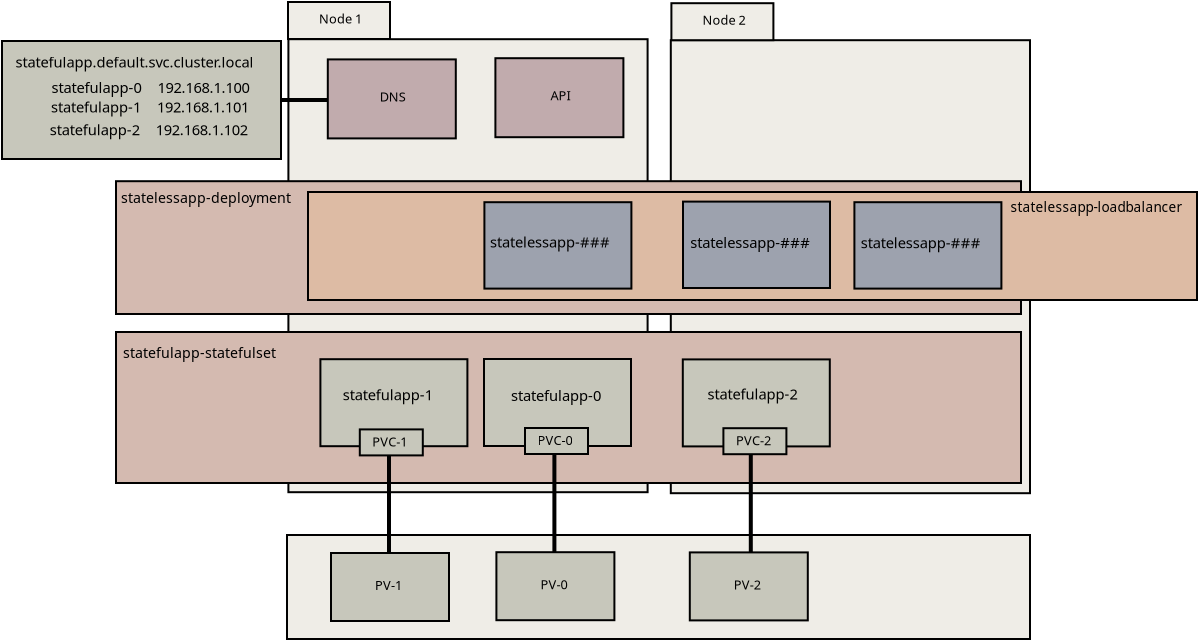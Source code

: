 <?xml version="1.0" encoding="UTF-8"?>
<dia:diagram xmlns:dia="http://www.lysator.liu.se/~alla/dia/">
  <dia:layer name="Nodes" visible="true" connectable="true">
    <dia:object type="Standard - Box" version="0" id="O0">
      <dia:attribute name="obj_pos">
        <dia:point val="30.34,10.96"/>
      </dia:attribute>
      <dia:attribute name="obj_bb">
        <dia:rectangle val="30.29,10.91;48.35,33.66"/>
      </dia:attribute>
      <dia:attribute name="elem_corner">
        <dia:point val="30.34,10.96"/>
      </dia:attribute>
      <dia:attribute name="elem_width">
        <dia:real val="17.96"/>
      </dia:attribute>
      <dia:attribute name="elem_height">
        <dia:real val="22.65"/>
      </dia:attribute>
      <dia:attribute name="inner_color">
        <dia:color val="#efede7ff"/>
      </dia:attribute>
      <dia:attribute name="show_background">
        <dia:boolean val="true"/>
      </dia:attribute>
    </dia:object>
    <dia:object type="Standard - Box" version="0" id="O1">
      <dia:attribute name="obj_pos">
        <dia:point val="11.22,10.91"/>
      </dia:attribute>
      <dia:attribute name="obj_bb">
        <dia:rectangle val="11.17,10.86;29.23,33.61"/>
      </dia:attribute>
      <dia:attribute name="elem_corner">
        <dia:point val="11.22,10.91"/>
      </dia:attribute>
      <dia:attribute name="elem_width">
        <dia:real val="17.96"/>
      </dia:attribute>
      <dia:attribute name="elem_height">
        <dia:real val="22.65"/>
      </dia:attribute>
      <dia:attribute name="inner_color">
        <dia:color val="#efede7ff"/>
      </dia:attribute>
      <dia:attribute name="show_background">
        <dia:boolean val="true"/>
      </dia:attribute>
    </dia:object>
    <dia:object type="Standard - Box" version="0" id="O2">
      <dia:attribute name="obj_pos">
        <dia:point val="11.2,9.05"/>
      </dia:attribute>
      <dia:attribute name="obj_bb">
        <dia:rectangle val="11.15,9;16.35,10.95"/>
      </dia:attribute>
      <dia:attribute name="elem_corner">
        <dia:point val="11.2,9.05"/>
      </dia:attribute>
      <dia:attribute name="elem_width">
        <dia:real val="5.1"/>
      </dia:attribute>
      <dia:attribute name="elem_height">
        <dia:real val="1.85"/>
      </dia:attribute>
      <dia:attribute name="inner_color">
        <dia:color val="#efede7ff"/>
      </dia:attribute>
      <dia:attribute name="show_background">
        <dia:boolean val="true"/>
      </dia:attribute>
    </dia:object>
    <dia:object type="Standard - Text" version="1" id="O3">
      <dia:attribute name="obj_pos">
        <dia:point val="12.75,10.125"/>
      </dia:attribute>
      <dia:attribute name="obj_bb">
        <dia:rectangle val="12.75,9.531;15.035,10.276"/>
      </dia:attribute>
      <dia:attribute name="text">
        <dia:composite type="text">
          <dia:attribute name="string">
            <dia:string>#Node 1#</dia:string>
          </dia:attribute>
          <dia:attribute name="font">
            <dia:font family="sans" style="0" name="Helvetica"/>
          </dia:attribute>
          <dia:attribute name="height">
            <dia:real val="0.8"/>
          </dia:attribute>
          <dia:attribute name="pos">
            <dia:point val="12.75,10.125"/>
          </dia:attribute>
          <dia:attribute name="color">
            <dia:color val="#000000ff"/>
          </dia:attribute>
          <dia:attribute name="alignment">
            <dia:enum val="0"/>
          </dia:attribute>
        </dia:composite>
      </dia:attribute>
      <dia:attribute name="valign">
        <dia:enum val="3"/>
      </dia:attribute>
    </dia:object>
    <dia:object type="Standard - Box" version="0" id="O4">
      <dia:attribute name="obj_pos">
        <dia:point val="30.37,9.11"/>
      </dia:attribute>
      <dia:attribute name="obj_bb">
        <dia:rectangle val="30.32,9.06;35.52,11.01"/>
      </dia:attribute>
      <dia:attribute name="elem_corner">
        <dia:point val="30.37,9.11"/>
      </dia:attribute>
      <dia:attribute name="elem_width">
        <dia:real val="5.1"/>
      </dia:attribute>
      <dia:attribute name="elem_height">
        <dia:real val="1.85"/>
      </dia:attribute>
      <dia:attribute name="inner_color">
        <dia:color val="#efede7ff"/>
      </dia:attribute>
      <dia:attribute name="show_background">
        <dia:boolean val="true"/>
      </dia:attribute>
    </dia:object>
    <dia:object type="Standard - Text" version="1" id="O5">
      <dia:attribute name="obj_pos">
        <dia:point val="31.92,10.185"/>
      </dia:attribute>
      <dia:attribute name="obj_bb">
        <dia:rectangle val="31.92,9.591;34.205,10.336"/>
      </dia:attribute>
      <dia:attribute name="text">
        <dia:composite type="text">
          <dia:attribute name="string">
            <dia:string>#Node 2#</dia:string>
          </dia:attribute>
          <dia:attribute name="font">
            <dia:font family="sans" style="0" name="Helvetica"/>
          </dia:attribute>
          <dia:attribute name="height">
            <dia:real val="0.8"/>
          </dia:attribute>
          <dia:attribute name="pos">
            <dia:point val="31.92,10.185"/>
          </dia:attribute>
          <dia:attribute name="color">
            <dia:color val="#000000ff"/>
          </dia:attribute>
          <dia:attribute name="alignment">
            <dia:enum val="0"/>
          </dia:attribute>
        </dia:composite>
      </dia:attribute>
      <dia:attribute name="valign">
        <dia:enum val="3"/>
      </dia:attribute>
    </dia:object>
  </dia:layer>
  <dia:layer name="System" visible="true" connectable="true">
    <dia:object type="Standard - Box" version="0" id="O6">
      <dia:attribute name="obj_pos">
        <dia:point val="21.57,11.86"/>
      </dia:attribute>
      <dia:attribute name="obj_bb">
        <dia:rectangle val="21.52,11.81;28.02,15.86"/>
      </dia:attribute>
      <dia:attribute name="elem_corner">
        <dia:point val="21.57,11.86"/>
      </dia:attribute>
      <dia:attribute name="elem_width">
        <dia:real val="6.4"/>
      </dia:attribute>
      <dia:attribute name="elem_height">
        <dia:real val="3.95"/>
      </dia:attribute>
      <dia:attribute name="inner_color">
        <dia:color val="#c1abadff"/>
      </dia:attribute>
      <dia:attribute name="show_background">
        <dia:boolean val="true"/>
      </dia:attribute>
    </dia:object>
    <dia:object type="Standard - Text" version="1" id="O7">
      <dia:attribute name="obj_pos">
        <dia:point val="24.32,13.96"/>
      </dia:attribute>
      <dia:attribute name="obj_bb">
        <dia:rectangle val="24.32,13.366;25.332,14.111"/>
      </dia:attribute>
      <dia:attribute name="text">
        <dia:composite type="text">
          <dia:attribute name="string">
            <dia:string>#API#</dia:string>
          </dia:attribute>
          <dia:attribute name="font">
            <dia:font family="sans" style="0" name="Helvetica"/>
          </dia:attribute>
          <dia:attribute name="height">
            <dia:real val="0.8"/>
          </dia:attribute>
          <dia:attribute name="pos">
            <dia:point val="24.32,13.96"/>
          </dia:attribute>
          <dia:attribute name="color">
            <dia:color val="#000000ff"/>
          </dia:attribute>
          <dia:attribute name="alignment">
            <dia:enum val="0"/>
          </dia:attribute>
        </dia:composite>
      </dia:attribute>
      <dia:attribute name="valign">
        <dia:enum val="3"/>
      </dia:attribute>
    </dia:object>
    <dia:object type="Standard - Box" version="0" id="O8">
      <dia:attribute name="obj_pos">
        <dia:point val="13.19,11.92"/>
      </dia:attribute>
      <dia:attribute name="obj_bb">
        <dia:rectangle val="13.14,11.87;19.64,15.92"/>
      </dia:attribute>
      <dia:attribute name="elem_corner">
        <dia:point val="13.19,11.92"/>
      </dia:attribute>
      <dia:attribute name="elem_width">
        <dia:real val="6.4"/>
      </dia:attribute>
      <dia:attribute name="elem_height">
        <dia:real val="3.95"/>
      </dia:attribute>
      <dia:attribute name="inner_color">
        <dia:color val="#c1abadff"/>
      </dia:attribute>
      <dia:attribute name="show_background">
        <dia:boolean val="true"/>
      </dia:attribute>
    </dia:object>
    <dia:object type="Standard - Text" version="1" id="O9">
      <dia:attribute name="obj_pos">
        <dia:point val="15.79,14.02"/>
      </dia:attribute>
      <dia:attribute name="obj_bb">
        <dia:rectangle val="15.79,13.426;17.17,14.171"/>
      </dia:attribute>
      <dia:attribute name="text">
        <dia:composite type="text">
          <dia:attribute name="string">
            <dia:string>#DNS#</dia:string>
          </dia:attribute>
          <dia:attribute name="font">
            <dia:font family="sans" style="0" name="Helvetica"/>
          </dia:attribute>
          <dia:attribute name="height">
            <dia:real val="0.8"/>
          </dia:attribute>
          <dia:attribute name="pos">
            <dia:point val="15.79,14.02"/>
          </dia:attribute>
          <dia:attribute name="color">
            <dia:color val="#000000ff"/>
          </dia:attribute>
          <dia:attribute name="alignment">
            <dia:enum val="0"/>
          </dia:attribute>
        </dia:composite>
      </dia:attribute>
      <dia:attribute name="valign">
        <dia:enum val="3"/>
      </dia:attribute>
    </dia:object>
  </dia:layer>
  <dia:layer name="Deployment" visible="true" connectable="true">
    <dia:object type="Standard - Box" version="0" id="O10">
      <dia:attribute name="obj_pos">
        <dia:point val="2.6,18.01"/>
      </dia:attribute>
      <dia:attribute name="obj_bb">
        <dia:rectangle val="2.55,17.96;47.9,24.7"/>
      </dia:attribute>
      <dia:attribute name="elem_corner">
        <dia:point val="2.6,18.01"/>
      </dia:attribute>
      <dia:attribute name="elem_width">
        <dia:real val="45.25"/>
      </dia:attribute>
      <dia:attribute name="elem_height">
        <dia:real val="6.64"/>
      </dia:attribute>
      <dia:attribute name="inner_color">
        <dia:color val="#d4bab0ff"/>
      </dia:attribute>
      <dia:attribute name="show_background">
        <dia:boolean val="true"/>
      </dia:attribute>
    </dia:object>
    <dia:object type="Standard - Text" version="1" id="O11">
      <dia:attribute name="obj_pos">
        <dia:point val="2.85,19.1"/>
      </dia:attribute>
      <dia:attribute name="obj_bb">
        <dia:rectangle val="2.85,18.443;11.838,19.267"/>
      </dia:attribute>
      <dia:attribute name="text">
        <dia:composite type="text">
          <dia:attribute name="string">
            <dia:string>#statelessapp-deployment#</dia:string>
          </dia:attribute>
          <dia:attribute name="font">
            <dia:font family="sans" style="0" name="Helvetica"/>
          </dia:attribute>
          <dia:attribute name="height">
            <dia:real val="0.885"/>
          </dia:attribute>
          <dia:attribute name="pos">
            <dia:point val="2.85,19.1"/>
          </dia:attribute>
          <dia:attribute name="color">
            <dia:color val="#000000ff"/>
          </dia:attribute>
          <dia:attribute name="alignment">
            <dia:enum val="0"/>
          </dia:attribute>
        </dia:composite>
      </dia:attribute>
      <dia:attribute name="valign">
        <dia:enum val="3"/>
      </dia:attribute>
    </dia:object>
  </dia:layer>
  <dia:layer name="StatefulSet" visible="true" connectable="true">
    <dia:object type="Standard - Box" version="0" id="O12">
      <dia:attribute name="obj_pos">
        <dia:point val="2.6,25.55"/>
      </dia:attribute>
      <dia:attribute name="obj_bb">
        <dia:rectangle val="2.55,25.5;47.9,33.15"/>
      </dia:attribute>
      <dia:attribute name="elem_corner">
        <dia:point val="2.6,25.55"/>
      </dia:attribute>
      <dia:attribute name="elem_width">
        <dia:real val="45.25"/>
      </dia:attribute>
      <dia:attribute name="elem_height">
        <dia:real val="7.55"/>
      </dia:attribute>
      <dia:attribute name="inner_color">
        <dia:color val="#d4bab0ff"/>
      </dia:attribute>
      <dia:attribute name="show_background">
        <dia:boolean val="true"/>
      </dia:attribute>
    </dia:object>
    <dia:object type="Standard - Text" version="1" id="O13">
      <dia:attribute name="obj_pos">
        <dia:point val="2.95,26.85"/>
      </dia:attribute>
      <dia:attribute name="obj_bb">
        <dia:rectangle val="2.95,26.193;10.995,27.017"/>
      </dia:attribute>
      <dia:attribute name="text">
        <dia:composite type="text">
          <dia:attribute name="string">
            <dia:string>#statefulapp-statefulset#</dia:string>
          </dia:attribute>
          <dia:attribute name="font">
            <dia:font family="sans" style="0" name="Helvetica"/>
          </dia:attribute>
          <dia:attribute name="height">
            <dia:real val="0.885"/>
          </dia:attribute>
          <dia:attribute name="pos">
            <dia:point val="2.95,26.85"/>
          </dia:attribute>
          <dia:attribute name="color">
            <dia:color val="#000000ff"/>
          </dia:attribute>
          <dia:attribute name="alignment">
            <dia:enum val="0"/>
          </dia:attribute>
        </dia:composite>
      </dia:attribute>
      <dia:attribute name="valign">
        <dia:enum val="3"/>
      </dia:attribute>
    </dia:object>
  </dia:layer>
  <dia:layer name="LoadBalancers" visible="true" connectable="true" active="true">
    <dia:object type="Standard - Box" version="0" id="O14">
      <dia:attribute name="obj_pos">
        <dia:point val="12.2,18.55"/>
      </dia:attribute>
      <dia:attribute name="obj_bb">
        <dia:rectangle val="12.15,18.5;56.7,24"/>
      </dia:attribute>
      <dia:attribute name="elem_corner">
        <dia:point val="12.2,18.55"/>
      </dia:attribute>
      <dia:attribute name="elem_width">
        <dia:real val="44.45"/>
      </dia:attribute>
      <dia:attribute name="elem_height">
        <dia:real val="5.4"/>
      </dia:attribute>
      <dia:attribute name="inner_color">
        <dia:color val="#ddbba4ff"/>
      </dia:attribute>
      <dia:attribute name="show_background">
        <dia:boolean val="true"/>
      </dia:attribute>
    </dia:object>
    <dia:object type="Standard - Text" version="1" id="O15">
      <dia:attribute name="obj_pos">
        <dia:point val="34.425,21.25"/>
      </dia:attribute>
      <dia:attribute name="obj_bb">
        <dia:rectangle val="34.425,20.656;34.425,21.401"/>
      </dia:attribute>
      <dia:attribute name="text">
        <dia:composite type="text">
          <dia:attribute name="string">
            <dia:string>##</dia:string>
          </dia:attribute>
          <dia:attribute name="font">
            <dia:font family="sans" style="0" name="Helvetica"/>
          </dia:attribute>
          <dia:attribute name="height">
            <dia:real val="0.8"/>
          </dia:attribute>
          <dia:attribute name="pos">
            <dia:point val="34.425,21.25"/>
          </dia:attribute>
          <dia:attribute name="color">
            <dia:color val="#000000ff"/>
          </dia:attribute>
          <dia:attribute name="alignment">
            <dia:enum val="0"/>
          </dia:attribute>
        </dia:composite>
      </dia:attribute>
      <dia:attribute name="valign">
        <dia:enum val="3"/>
      </dia:attribute>
      <dia:connections>
        <dia:connection handle="0" to="O14" connection="8"/>
      </dia:connections>
    </dia:object>
    <dia:object type="Standard - Text" version="1" id="O16">
      <dia:attribute name="obj_pos">
        <dia:point val="47.325,19.55"/>
      </dia:attribute>
      <dia:attribute name="obj_bb">
        <dia:rectangle val="47.325,18.919;56.308,19.71"/>
      </dia:attribute>
      <dia:attribute name="text">
        <dia:composite type="text">
          <dia:attribute name="string">
            <dia:string>#statelessapp-loadbalancer#</dia:string>
          </dia:attribute>
          <dia:attribute name="font">
            <dia:font family="sans" style="0" name="Helvetica"/>
          </dia:attribute>
          <dia:attribute name="height">
            <dia:real val="0.849"/>
          </dia:attribute>
          <dia:attribute name="pos">
            <dia:point val="47.325,19.55"/>
          </dia:attribute>
          <dia:attribute name="color">
            <dia:color val="#000000ff"/>
          </dia:attribute>
          <dia:attribute name="alignment">
            <dia:enum val="0"/>
          </dia:attribute>
        </dia:composite>
      </dia:attribute>
      <dia:attribute name="valign">
        <dia:enum val="3"/>
      </dia:attribute>
    </dia:object>
  </dia:layer>
  <dia:layer name="Stateful" visible="true" connectable="true">
    <dia:object type="Standard - Box" version="0" id="O17">
      <dia:attribute name="obj_pos">
        <dia:point val="21,26.9"/>
      </dia:attribute>
      <dia:attribute name="obj_bb">
        <dia:rectangle val="20.95,26.85;28.4,31.3"/>
      </dia:attribute>
      <dia:attribute name="elem_corner">
        <dia:point val="21,26.9"/>
      </dia:attribute>
      <dia:attribute name="elem_width">
        <dia:real val="7.35"/>
      </dia:attribute>
      <dia:attribute name="elem_height">
        <dia:real val="4.35"/>
      </dia:attribute>
      <dia:attribute name="inner_color">
        <dia:color val="#c7c7bbff"/>
      </dia:attribute>
      <dia:attribute name="show_background">
        <dia:boolean val="true"/>
      </dia:attribute>
    </dia:object>
    <dia:object type="Standard - Text" version="1" id="O18">
      <dia:attribute name="obj_pos">
        <dia:point val="22.35,29"/>
      </dia:attribute>
      <dia:attribute name="obj_bb">
        <dia:rectangle val="22.35,28.317;27.26,29.174"/>
      </dia:attribute>
      <dia:attribute name="text">
        <dia:composite type="text">
          <dia:attribute name="string">
            <dia:string>#statefulapp-0#</dia:string>
          </dia:attribute>
          <dia:attribute name="font">
            <dia:font family="sans" style="0" name="Helvetica"/>
          </dia:attribute>
          <dia:attribute name="height">
            <dia:real val="0.92"/>
          </dia:attribute>
          <dia:attribute name="pos">
            <dia:point val="22.35,29"/>
          </dia:attribute>
          <dia:attribute name="color">
            <dia:color val="#000000ff"/>
          </dia:attribute>
          <dia:attribute name="alignment">
            <dia:enum val="0"/>
          </dia:attribute>
        </dia:composite>
      </dia:attribute>
      <dia:attribute name="valign">
        <dia:enum val="3"/>
      </dia:attribute>
    </dia:object>
    <dia:object type="Standard - Box" version="0" id="O19">
      <dia:attribute name="obj_pos">
        <dia:point val="12.82,26.91"/>
      </dia:attribute>
      <dia:attribute name="obj_bb">
        <dia:rectangle val="12.77,26.86;20.22,31.31"/>
      </dia:attribute>
      <dia:attribute name="elem_corner">
        <dia:point val="12.82,26.91"/>
      </dia:attribute>
      <dia:attribute name="elem_width">
        <dia:real val="7.35"/>
      </dia:attribute>
      <dia:attribute name="elem_height">
        <dia:real val="4.35"/>
      </dia:attribute>
      <dia:attribute name="inner_color">
        <dia:color val="#c7c7bbff"/>
      </dia:attribute>
      <dia:attribute name="show_background">
        <dia:boolean val="true"/>
      </dia:attribute>
    </dia:object>
    <dia:object type="Standard - Box" version="0" id="O20">
      <dia:attribute name="obj_pos">
        <dia:point val="30.94,26.92"/>
      </dia:attribute>
      <dia:attribute name="obj_bb">
        <dia:rectangle val="30.89,26.87;38.34,31.32"/>
      </dia:attribute>
      <dia:attribute name="elem_corner">
        <dia:point val="30.94,26.92"/>
      </dia:attribute>
      <dia:attribute name="elem_width">
        <dia:real val="7.35"/>
      </dia:attribute>
      <dia:attribute name="elem_height">
        <dia:real val="4.35"/>
      </dia:attribute>
      <dia:attribute name="inner_color">
        <dia:color val="#c7c7bbff"/>
      </dia:attribute>
      <dia:attribute name="show_background">
        <dia:boolean val="true"/>
      </dia:attribute>
    </dia:object>
    <dia:object type="Standard - Text" version="1" id="O21">
      <dia:attribute name="obj_pos">
        <dia:point val="32.18,28.92"/>
      </dia:attribute>
      <dia:attribute name="obj_bb">
        <dia:rectangle val="32.18,28.237;37.09,29.094"/>
      </dia:attribute>
      <dia:attribute name="text">
        <dia:composite type="text">
          <dia:attribute name="string">
            <dia:string>#statefulapp-2#</dia:string>
          </dia:attribute>
          <dia:attribute name="font">
            <dia:font family="sans" style="0" name="Helvetica"/>
          </dia:attribute>
          <dia:attribute name="height">
            <dia:real val="0.92"/>
          </dia:attribute>
          <dia:attribute name="pos">
            <dia:point val="32.18,28.92"/>
          </dia:attribute>
          <dia:attribute name="color">
            <dia:color val="#000000ff"/>
          </dia:attribute>
          <dia:attribute name="alignment">
            <dia:enum val="0"/>
          </dia:attribute>
        </dia:composite>
      </dia:attribute>
      <dia:attribute name="valign">
        <dia:enum val="3"/>
      </dia:attribute>
    </dia:object>
    <dia:object type="Standard - Text" version="1" id="O22">
      <dia:attribute name="obj_pos">
        <dia:point val="13.94,28.96"/>
      </dia:attribute>
      <dia:attribute name="obj_bb">
        <dia:rectangle val="13.94,28.277;18.85,29.134"/>
      </dia:attribute>
      <dia:attribute name="text">
        <dia:composite type="text">
          <dia:attribute name="string">
            <dia:string>#statefulapp-1#</dia:string>
          </dia:attribute>
          <dia:attribute name="font">
            <dia:font family="sans" style="0" name="Helvetica"/>
          </dia:attribute>
          <dia:attribute name="height">
            <dia:real val="0.92"/>
          </dia:attribute>
          <dia:attribute name="pos">
            <dia:point val="13.94,28.96"/>
          </dia:attribute>
          <dia:attribute name="color">
            <dia:color val="#000000ff"/>
          </dia:attribute>
          <dia:attribute name="alignment">
            <dia:enum val="0"/>
          </dia:attribute>
        </dia:composite>
      </dia:attribute>
      <dia:attribute name="valign">
        <dia:enum val="3"/>
      </dia:attribute>
    </dia:object>
  </dia:layer>
  <dia:layer name="Stateless" visible="true" connectable="true">
    <dia:object type="Standard - Box" version="0" id="O23">
      <dia:attribute name="obj_pos">
        <dia:point val="30.95,19.03"/>
      </dia:attribute>
      <dia:attribute name="obj_bb">
        <dia:rectangle val="30.9,18.98;38.35,23.4"/>
      </dia:attribute>
      <dia:attribute name="elem_corner">
        <dia:point val="30.95,19.03"/>
      </dia:attribute>
      <dia:attribute name="elem_width">
        <dia:real val="7.35"/>
      </dia:attribute>
      <dia:attribute name="elem_height">
        <dia:real val="4.32"/>
      </dia:attribute>
      <dia:attribute name="inner_color">
        <dia:color val="#9da2aeff"/>
      </dia:attribute>
      <dia:attribute name="show_background">
        <dia:boolean val="true"/>
      </dia:attribute>
    </dia:object>
    <dia:object type="Standard - Text" version="1" id="O24">
      <dia:attribute name="obj_pos">
        <dia:point val="31.31,21.345"/>
      </dia:attribute>
      <dia:attribute name="obj_bb">
        <dia:rectangle val="31.31,20.662;38.095,21.519"/>
      </dia:attribute>
      <dia:attribute name="text">
        <dia:composite type="text">
          <dia:attribute name="string">
            <dia:string>#statelessapp-####</dia:string>
          </dia:attribute>
          <dia:attribute name="font">
            <dia:font family="sans" style="0" name="Helvetica"/>
          </dia:attribute>
          <dia:attribute name="height">
            <dia:real val="0.92"/>
          </dia:attribute>
          <dia:attribute name="pos">
            <dia:point val="31.31,21.345"/>
          </dia:attribute>
          <dia:attribute name="color">
            <dia:color val="#000000ff"/>
          </dia:attribute>
          <dia:attribute name="alignment">
            <dia:enum val="0"/>
          </dia:attribute>
        </dia:composite>
      </dia:attribute>
      <dia:attribute name="valign">
        <dia:enum val="3"/>
      </dia:attribute>
    </dia:object>
    <dia:object type="Standard - Box" version="0" id="O25">
      <dia:attribute name="obj_pos">
        <dia:point val="39.52,19.06"/>
      </dia:attribute>
      <dia:attribute name="obj_bb">
        <dia:rectangle val="39.47,19.01;46.92,23.43"/>
      </dia:attribute>
      <dia:attribute name="elem_corner">
        <dia:point val="39.52,19.06"/>
      </dia:attribute>
      <dia:attribute name="elem_width">
        <dia:real val="7.35"/>
      </dia:attribute>
      <dia:attribute name="elem_height">
        <dia:real val="4.32"/>
      </dia:attribute>
      <dia:attribute name="inner_color">
        <dia:color val="#9da2aeff"/>
      </dia:attribute>
      <dia:attribute name="show_background">
        <dia:boolean val="true"/>
      </dia:attribute>
    </dia:object>
    <dia:object type="Standard - Text" version="1" id="O26">
      <dia:attribute name="obj_pos">
        <dia:point val="39.84,21.365"/>
      </dia:attribute>
      <dia:attribute name="obj_bb">
        <dia:rectangle val="39.84,20.682;46.625,21.539"/>
      </dia:attribute>
      <dia:attribute name="text">
        <dia:composite type="text">
          <dia:attribute name="string">
            <dia:string>#statelessapp-####</dia:string>
          </dia:attribute>
          <dia:attribute name="font">
            <dia:font family="sans" style="0" name="Helvetica"/>
          </dia:attribute>
          <dia:attribute name="height">
            <dia:real val="0.92"/>
          </dia:attribute>
          <dia:attribute name="pos">
            <dia:point val="39.84,21.365"/>
          </dia:attribute>
          <dia:attribute name="color">
            <dia:color val="#000000ff"/>
          </dia:attribute>
          <dia:attribute name="alignment">
            <dia:enum val="0"/>
          </dia:attribute>
        </dia:composite>
      </dia:attribute>
      <dia:attribute name="valign">
        <dia:enum val="3"/>
      </dia:attribute>
    </dia:object>
    <dia:object type="Standard - Box" version="0" id="O27">
      <dia:attribute name="obj_pos">
        <dia:point val="21.02,19.06"/>
      </dia:attribute>
      <dia:attribute name="obj_bb">
        <dia:rectangle val="20.97,19.01;28.42,23.43"/>
      </dia:attribute>
      <dia:attribute name="elem_corner">
        <dia:point val="21.02,19.06"/>
      </dia:attribute>
      <dia:attribute name="elem_width">
        <dia:real val="7.35"/>
      </dia:attribute>
      <dia:attribute name="elem_height">
        <dia:real val="4.32"/>
      </dia:attribute>
      <dia:attribute name="inner_color">
        <dia:color val="#9da2aeff"/>
      </dia:attribute>
      <dia:attribute name="show_background">
        <dia:boolean val="true"/>
      </dia:attribute>
    </dia:object>
    <dia:object type="Standard - Text" version="1" id="O28">
      <dia:attribute name="obj_pos">
        <dia:point val="21.3,21.33"/>
      </dia:attribute>
      <dia:attribute name="obj_bb">
        <dia:rectangle val="21.3,20.647;28.085,21.504"/>
      </dia:attribute>
      <dia:attribute name="text">
        <dia:composite type="text">
          <dia:attribute name="string">
            <dia:string>#statelessapp-####</dia:string>
          </dia:attribute>
          <dia:attribute name="font">
            <dia:font family="sans" style="0" name="Helvetica"/>
          </dia:attribute>
          <dia:attribute name="height">
            <dia:real val="0.92"/>
          </dia:attribute>
          <dia:attribute name="pos">
            <dia:point val="21.3,21.33"/>
          </dia:attribute>
          <dia:attribute name="color">
            <dia:color val="#000000ff"/>
          </dia:attribute>
          <dia:attribute name="alignment">
            <dia:enum val="0"/>
          </dia:attribute>
        </dia:composite>
      </dia:attribute>
      <dia:attribute name="valign">
        <dia:enum val="3"/>
      </dia:attribute>
    </dia:object>
  </dia:layer>
  <dia:layer name="PersistentStorage" visible="true" connectable="true">
    <dia:object type="Standard - Box" version="0" id="O29">
      <dia:attribute name="obj_pos">
        <dia:point val="11.15,35.7"/>
      </dia:attribute>
      <dia:attribute name="obj_bb">
        <dia:rectangle val="11.1,35.65;48.35,40.95"/>
      </dia:attribute>
      <dia:attribute name="elem_corner">
        <dia:point val="11.15,35.7"/>
      </dia:attribute>
      <dia:attribute name="elem_width">
        <dia:real val="37.15"/>
      </dia:attribute>
      <dia:attribute name="elem_height">
        <dia:real val="5.2"/>
      </dia:attribute>
      <dia:attribute name="inner_color">
        <dia:color val="#efede7ff"/>
      </dia:attribute>
      <dia:attribute name="show_background">
        <dia:boolean val="true"/>
      </dia:attribute>
    </dia:object>
    <dia:object type="Standard - Box" version="0" id="O30">
      <dia:attribute name="obj_pos">
        <dia:point val="34.29,31.22"/>
      </dia:attribute>
      <dia:attribute name="obj_bb">
        <dia:rectangle val="34.24,31.17;34.44,37.12"/>
      </dia:attribute>
      <dia:attribute name="elem_corner">
        <dia:point val="34.29,31.22"/>
      </dia:attribute>
      <dia:attribute name="elem_width">
        <dia:real val="0.1"/>
      </dia:attribute>
      <dia:attribute name="elem_height">
        <dia:real val="5.85"/>
      </dia:attribute>
      <dia:attribute name="inner_color">
        <dia:color val="#000000ff"/>
      </dia:attribute>
      <dia:attribute name="show_background">
        <dia:boolean val="true"/>
      </dia:attribute>
    </dia:object>
    <dia:object type="Standard - Box" version="0" id="O31">
      <dia:attribute name="obj_pos">
        <dia:point val="24.47,31.16"/>
      </dia:attribute>
      <dia:attribute name="obj_bb">
        <dia:rectangle val="24.42,31.11;24.62,37.06"/>
      </dia:attribute>
      <dia:attribute name="elem_corner">
        <dia:point val="24.47,31.16"/>
      </dia:attribute>
      <dia:attribute name="elem_width">
        <dia:real val="0.1"/>
      </dia:attribute>
      <dia:attribute name="elem_height">
        <dia:real val="5.85"/>
      </dia:attribute>
      <dia:attribute name="inner_color">
        <dia:color val="#000000ff"/>
      </dia:attribute>
      <dia:attribute name="show_background">
        <dia:boolean val="true"/>
      </dia:attribute>
    </dia:object>
    <dia:object type="Standard - Box" version="0" id="O32">
      <dia:attribute name="obj_pos">
        <dia:point val="16.2,31.2"/>
      </dia:attribute>
      <dia:attribute name="obj_bb">
        <dia:rectangle val="16.15,31.15;16.35,37.1"/>
      </dia:attribute>
      <dia:attribute name="elem_corner">
        <dia:point val="16.2,31.2"/>
      </dia:attribute>
      <dia:attribute name="elem_width">
        <dia:real val="0.1"/>
      </dia:attribute>
      <dia:attribute name="elem_height">
        <dia:real val="5.85"/>
      </dia:attribute>
      <dia:attribute name="inner_color">
        <dia:color val="#000000ff"/>
      </dia:attribute>
      <dia:attribute name="show_background">
        <dia:boolean val="true"/>
      </dia:attribute>
    </dia:object>
    <dia:object type="Standard - Box" version="0" id="O33">
      <dia:attribute name="obj_pos">
        <dia:point val="23.05,30.35"/>
      </dia:attribute>
      <dia:attribute name="obj_bb">
        <dia:rectangle val="23,30.3;26.25,31.7"/>
      </dia:attribute>
      <dia:attribute name="elem_corner">
        <dia:point val="23.05,30.35"/>
      </dia:attribute>
      <dia:attribute name="elem_width">
        <dia:real val="3.15"/>
      </dia:attribute>
      <dia:attribute name="elem_height">
        <dia:real val="1.3"/>
      </dia:attribute>
      <dia:attribute name="inner_color">
        <dia:color val="#c7c7bbff"/>
      </dia:attribute>
      <dia:attribute name="show_background">
        <dia:boolean val="true"/>
      </dia:attribute>
    </dia:object>
    <dia:object type="Standard - Text" version="1" id="O34">
      <dia:attribute name="obj_pos">
        <dia:point val="23.675,31.2"/>
      </dia:attribute>
      <dia:attribute name="obj_bb">
        <dia:rectangle val="23.675,30.606;25.582,31.351"/>
      </dia:attribute>
      <dia:attribute name="text">
        <dia:composite type="text">
          <dia:attribute name="string">
            <dia:string>#PVC-0#</dia:string>
          </dia:attribute>
          <dia:attribute name="font">
            <dia:font family="sans" style="0" name="Helvetica"/>
          </dia:attribute>
          <dia:attribute name="height">
            <dia:real val="0.8"/>
          </dia:attribute>
          <dia:attribute name="pos">
            <dia:point val="23.675,31.2"/>
          </dia:attribute>
          <dia:attribute name="color">
            <dia:color val="#000000ff"/>
          </dia:attribute>
          <dia:attribute name="alignment">
            <dia:enum val="0"/>
          </dia:attribute>
        </dia:composite>
      </dia:attribute>
      <dia:attribute name="valign">
        <dia:enum val="3"/>
      </dia:attribute>
    </dia:object>
    <dia:object type="Standard - Box" version="0" id="O35">
      <dia:attribute name="obj_pos">
        <dia:point val="32.97,30.36"/>
      </dia:attribute>
      <dia:attribute name="obj_bb">
        <dia:rectangle val="32.92,30.31;36.17,31.71"/>
      </dia:attribute>
      <dia:attribute name="elem_corner">
        <dia:point val="32.97,30.36"/>
      </dia:attribute>
      <dia:attribute name="elem_width">
        <dia:real val="3.15"/>
      </dia:attribute>
      <dia:attribute name="elem_height">
        <dia:real val="1.3"/>
      </dia:attribute>
      <dia:attribute name="inner_color">
        <dia:color val="#c7c7bbff"/>
      </dia:attribute>
      <dia:attribute name="show_background">
        <dia:boolean val="true"/>
      </dia:attribute>
    </dia:object>
    <dia:object type="Standard - Text" version="1" id="O36">
      <dia:attribute name="obj_pos">
        <dia:point val="33.595,31.21"/>
      </dia:attribute>
      <dia:attribute name="obj_bb">
        <dia:rectangle val="33.595,30.616;35.502,31.361"/>
      </dia:attribute>
      <dia:attribute name="text">
        <dia:composite type="text">
          <dia:attribute name="string">
            <dia:string>#PVC-2#</dia:string>
          </dia:attribute>
          <dia:attribute name="font">
            <dia:font family="sans" style="0" name="Helvetica"/>
          </dia:attribute>
          <dia:attribute name="height">
            <dia:real val="0.8"/>
          </dia:attribute>
          <dia:attribute name="pos">
            <dia:point val="33.595,31.21"/>
          </dia:attribute>
          <dia:attribute name="color">
            <dia:color val="#000000ff"/>
          </dia:attribute>
          <dia:attribute name="alignment">
            <dia:enum val="0"/>
          </dia:attribute>
        </dia:composite>
      </dia:attribute>
      <dia:attribute name="valign">
        <dia:enum val="3"/>
      </dia:attribute>
    </dia:object>
    <dia:object type="Standard - Box" version="0" id="O37">
      <dia:attribute name="obj_pos">
        <dia:point val="14.79,30.42"/>
      </dia:attribute>
      <dia:attribute name="obj_bb">
        <dia:rectangle val="14.74,30.37;17.99,31.77"/>
      </dia:attribute>
      <dia:attribute name="elem_corner">
        <dia:point val="14.79,30.42"/>
      </dia:attribute>
      <dia:attribute name="elem_width">
        <dia:real val="3.15"/>
      </dia:attribute>
      <dia:attribute name="elem_height">
        <dia:real val="1.3"/>
      </dia:attribute>
      <dia:attribute name="inner_color">
        <dia:color val="#c7c7bbff"/>
      </dia:attribute>
      <dia:attribute name="show_background">
        <dia:boolean val="true"/>
      </dia:attribute>
    </dia:object>
    <dia:object type="Standard - Text" version="1" id="O38">
      <dia:attribute name="obj_pos">
        <dia:point val="15.415,31.27"/>
      </dia:attribute>
      <dia:attribute name="obj_bb">
        <dia:rectangle val="15.415,30.676;17.323,31.421"/>
      </dia:attribute>
      <dia:attribute name="text">
        <dia:composite type="text">
          <dia:attribute name="string">
            <dia:string>#PVC-1#</dia:string>
          </dia:attribute>
          <dia:attribute name="font">
            <dia:font family="sans" style="0" name="Helvetica"/>
          </dia:attribute>
          <dia:attribute name="height">
            <dia:real val="0.8"/>
          </dia:attribute>
          <dia:attribute name="pos">
            <dia:point val="15.415,31.27"/>
          </dia:attribute>
          <dia:attribute name="color">
            <dia:color val="#000000ff"/>
          </dia:attribute>
          <dia:attribute name="alignment">
            <dia:enum val="0"/>
          </dia:attribute>
        </dia:composite>
      </dia:attribute>
      <dia:attribute name="valign">
        <dia:enum val="3"/>
      </dia:attribute>
    </dia:object>
    <dia:object type="Standard - Box" version="0" id="O39">
      <dia:attribute name="obj_pos">
        <dia:point val="13.35,36.6"/>
      </dia:attribute>
      <dia:attribute name="obj_bb">
        <dia:rectangle val="13.3,36.55;19.3,40.05"/>
      </dia:attribute>
      <dia:attribute name="elem_corner">
        <dia:point val="13.35,36.6"/>
      </dia:attribute>
      <dia:attribute name="elem_width">
        <dia:real val="5.9"/>
      </dia:attribute>
      <dia:attribute name="elem_height">
        <dia:real val="3.4"/>
      </dia:attribute>
      <dia:attribute name="inner_color">
        <dia:color val="#c7c7bbff"/>
      </dia:attribute>
      <dia:attribute name="show_background">
        <dia:boolean val="true"/>
      </dia:attribute>
    </dia:object>
    <dia:object type="Standard - Text" version="1" id="O40">
      <dia:attribute name="obj_pos">
        <dia:point val="15.55,38.45"/>
      </dia:attribute>
      <dia:attribute name="obj_bb">
        <dia:rectangle val="15.55,37.856;16.973,38.601"/>
      </dia:attribute>
      <dia:attribute name="text">
        <dia:composite type="text">
          <dia:attribute name="string">
            <dia:string>#PV-1#</dia:string>
          </dia:attribute>
          <dia:attribute name="font">
            <dia:font family="sans" style="0" name="Helvetica"/>
          </dia:attribute>
          <dia:attribute name="height">
            <dia:real val="0.8"/>
          </dia:attribute>
          <dia:attribute name="pos">
            <dia:point val="15.55,38.45"/>
          </dia:attribute>
          <dia:attribute name="color">
            <dia:color val="#000000ff"/>
          </dia:attribute>
          <dia:attribute name="alignment">
            <dia:enum val="0"/>
          </dia:attribute>
        </dia:composite>
      </dia:attribute>
      <dia:attribute name="valign">
        <dia:enum val="3"/>
      </dia:attribute>
    </dia:object>
    <dia:object type="Standard - Box" version="0" id="O41">
      <dia:attribute name="obj_pos">
        <dia:point val="21.62,36.56"/>
      </dia:attribute>
      <dia:attribute name="obj_bb">
        <dia:rectangle val="21.57,36.51;27.57,40.01"/>
      </dia:attribute>
      <dia:attribute name="elem_corner">
        <dia:point val="21.62,36.56"/>
      </dia:attribute>
      <dia:attribute name="elem_width">
        <dia:real val="5.9"/>
      </dia:attribute>
      <dia:attribute name="elem_height">
        <dia:real val="3.4"/>
      </dia:attribute>
      <dia:attribute name="inner_color">
        <dia:color val="#c7c7bbff"/>
      </dia:attribute>
      <dia:attribute name="show_background">
        <dia:boolean val="true"/>
      </dia:attribute>
    </dia:object>
    <dia:object type="Standard - Text" version="1" id="O42">
      <dia:attribute name="obj_pos">
        <dia:point val="23.82,38.41"/>
      </dia:attribute>
      <dia:attribute name="obj_bb">
        <dia:rectangle val="23.82,37.816;25.242,38.561"/>
      </dia:attribute>
      <dia:attribute name="text">
        <dia:composite type="text">
          <dia:attribute name="string">
            <dia:string>#PV-0#</dia:string>
          </dia:attribute>
          <dia:attribute name="font">
            <dia:font family="sans" style="0" name="Helvetica"/>
          </dia:attribute>
          <dia:attribute name="height">
            <dia:real val="0.8"/>
          </dia:attribute>
          <dia:attribute name="pos">
            <dia:point val="23.82,38.41"/>
          </dia:attribute>
          <dia:attribute name="color">
            <dia:color val="#000000ff"/>
          </dia:attribute>
          <dia:attribute name="alignment">
            <dia:enum val="0"/>
          </dia:attribute>
        </dia:composite>
      </dia:attribute>
      <dia:attribute name="valign">
        <dia:enum val="3"/>
      </dia:attribute>
    </dia:object>
    <dia:object type="Standard - Box" version="0" id="O43">
      <dia:attribute name="obj_pos">
        <dia:point val="31.29,36.57"/>
      </dia:attribute>
      <dia:attribute name="obj_bb">
        <dia:rectangle val="31.24,36.52;37.24,40.02"/>
      </dia:attribute>
      <dia:attribute name="elem_corner">
        <dia:point val="31.29,36.57"/>
      </dia:attribute>
      <dia:attribute name="elem_width">
        <dia:real val="5.9"/>
      </dia:attribute>
      <dia:attribute name="elem_height">
        <dia:real val="3.4"/>
      </dia:attribute>
      <dia:attribute name="inner_color">
        <dia:color val="#c7c7bbff"/>
      </dia:attribute>
      <dia:attribute name="show_background">
        <dia:boolean val="true"/>
      </dia:attribute>
    </dia:object>
    <dia:object type="Standard - Text" version="1" id="O44">
      <dia:attribute name="obj_pos">
        <dia:point val="33.49,38.42"/>
      </dia:attribute>
      <dia:attribute name="obj_bb">
        <dia:rectangle val="33.49,37.826;34.913,38.571"/>
      </dia:attribute>
      <dia:attribute name="text">
        <dia:composite type="text">
          <dia:attribute name="string">
            <dia:string>#PV-2#</dia:string>
          </dia:attribute>
          <dia:attribute name="font">
            <dia:font family="sans" style="0" name="Helvetica"/>
          </dia:attribute>
          <dia:attribute name="height">
            <dia:real val="0.8"/>
          </dia:attribute>
          <dia:attribute name="pos">
            <dia:point val="33.49,38.42"/>
          </dia:attribute>
          <dia:attribute name="color">
            <dia:color val="#000000ff"/>
          </dia:attribute>
          <dia:attribute name="alignment">
            <dia:enum val="0"/>
          </dia:attribute>
        </dia:composite>
      </dia:attribute>
      <dia:attribute name="valign">
        <dia:enum val="3"/>
      </dia:attribute>
    </dia:object>
  </dia:layer>
  <dia:layer name="HeadlessService" visible="true" connectable="true">
    <dia:object type="Standard - Box" version="0" id="O45">
      <dia:attribute name="obj_pos">
        <dia:point val="6.95,13.9"/>
      </dia:attribute>
      <dia:attribute name="obj_bb">
        <dia:rectangle val="6.9,13.85;13.15,14.05"/>
      </dia:attribute>
      <dia:attribute name="elem_corner">
        <dia:point val="6.95,13.9"/>
      </dia:attribute>
      <dia:attribute name="elem_width">
        <dia:real val="6.15"/>
      </dia:attribute>
      <dia:attribute name="elem_height">
        <dia:real val="0.1"/>
      </dia:attribute>
      <dia:attribute name="inner_color">
        <dia:color val="#000000ff"/>
      </dia:attribute>
      <dia:attribute name="show_background">
        <dia:boolean val="true"/>
      </dia:attribute>
    </dia:object>
    <dia:object type="Standard - Box" version="0" id="O46">
      <dia:attribute name="obj_pos">
        <dia:point val="-3.1,11"/>
      </dia:attribute>
      <dia:attribute name="obj_bb">
        <dia:rectangle val="-3.15,10.95;10.9,16.95"/>
      </dia:attribute>
      <dia:attribute name="elem_corner">
        <dia:point val="-3.1,11"/>
      </dia:attribute>
      <dia:attribute name="elem_width">
        <dia:real val="13.95"/>
      </dia:attribute>
      <dia:attribute name="elem_height">
        <dia:real val="5.9"/>
      </dia:attribute>
      <dia:attribute name="inner_color">
        <dia:color val="#c7c7bbff"/>
      </dia:attribute>
      <dia:attribute name="show_background">
        <dia:boolean val="true"/>
      </dia:attribute>
    </dia:object>
    <dia:object type="Standard - Text" version="1" id="O47">
      <dia:attribute name="obj_pos">
        <dia:point val="-2.425,12.325"/>
      </dia:attribute>
      <dia:attribute name="obj_bb">
        <dia:rectangle val="-2.425,11.642;10.655,12.499"/>
      </dia:attribute>
      <dia:attribute name="text">
        <dia:composite type="text">
          <dia:attribute name="string">
            <dia:string>#statefulapp.default.svc.cluster.local#</dia:string>
          </dia:attribute>
          <dia:attribute name="font">
            <dia:font family="sans" style="0" name="Helvetica"/>
          </dia:attribute>
          <dia:attribute name="height">
            <dia:real val="0.92"/>
          </dia:attribute>
          <dia:attribute name="pos">
            <dia:point val="-2.425,12.325"/>
          </dia:attribute>
          <dia:attribute name="color">
            <dia:color val="#000000ff"/>
          </dia:attribute>
          <dia:attribute name="alignment">
            <dia:enum val="0"/>
          </dia:attribute>
        </dia:composite>
      </dia:attribute>
      <dia:attribute name="valign">
        <dia:enum val="3"/>
      </dia:attribute>
    </dia:object>
    <dia:object type="Standard - Text" version="1" id="O48">
      <dia:attribute name="obj_pos">
        <dia:point val="-0.65,14.575"/>
      </dia:attribute>
      <dia:attribute name="obj_bb">
        <dia:rectangle val="-0.65,13.892;10.58,14.749"/>
      </dia:attribute>
      <dia:attribute name="text">
        <dia:composite type="text">
          <dia:attribute name="string">
            <dia:string>#statefulapp-1    192.168.1.101#</dia:string>
          </dia:attribute>
          <dia:attribute name="font">
            <dia:font family="sans" style="0" name="Helvetica"/>
          </dia:attribute>
          <dia:attribute name="height">
            <dia:real val="0.92"/>
          </dia:attribute>
          <dia:attribute name="pos">
            <dia:point val="-0.65,14.575"/>
          </dia:attribute>
          <dia:attribute name="color">
            <dia:color val="#000000ff"/>
          </dia:attribute>
          <dia:attribute name="alignment">
            <dia:enum val="0"/>
          </dia:attribute>
        </dia:composite>
      </dia:attribute>
      <dia:attribute name="valign">
        <dia:enum val="3"/>
      </dia:attribute>
    </dia:object>
    <dia:object type="Standard - Text" version="1" id="O49">
      <dia:attribute name="obj_pos">
        <dia:point val="-0.63,13.605"/>
      </dia:attribute>
      <dia:attribute name="obj_bb">
        <dia:rectangle val="-0.63,12.922;10.6,13.779"/>
      </dia:attribute>
      <dia:attribute name="text">
        <dia:composite type="text">
          <dia:attribute name="string">
            <dia:string>#statefulapp-0    192.168.1.100#</dia:string>
          </dia:attribute>
          <dia:attribute name="font">
            <dia:font family="sans" style="0" name="Helvetica"/>
          </dia:attribute>
          <dia:attribute name="height">
            <dia:real val="0.92"/>
          </dia:attribute>
          <dia:attribute name="pos">
            <dia:point val="-0.63,13.605"/>
          </dia:attribute>
          <dia:attribute name="color">
            <dia:color val="#000000ff"/>
          </dia:attribute>
          <dia:attribute name="alignment">
            <dia:enum val="0"/>
          </dia:attribute>
        </dia:composite>
      </dia:attribute>
      <dia:attribute name="valign">
        <dia:enum val="3"/>
      </dia:attribute>
    </dia:object>
    <dia:object type="Standard - Text" version="1" id="O50">
      <dia:attribute name="obj_pos">
        <dia:point val="-0.71,15.715"/>
      </dia:attribute>
      <dia:attribute name="obj_bb">
        <dia:rectangle val="-0.71,15.032;10.52,15.889"/>
      </dia:attribute>
      <dia:attribute name="text">
        <dia:composite type="text">
          <dia:attribute name="string">
            <dia:string>#statefulapp-2    192.168.1.102#</dia:string>
          </dia:attribute>
          <dia:attribute name="font">
            <dia:font family="sans" style="0" name="Helvetica"/>
          </dia:attribute>
          <dia:attribute name="height">
            <dia:real val="0.92"/>
          </dia:attribute>
          <dia:attribute name="pos">
            <dia:point val="-0.71,15.715"/>
          </dia:attribute>
          <dia:attribute name="color">
            <dia:color val="#000000ff"/>
          </dia:attribute>
          <dia:attribute name="alignment">
            <dia:enum val="0"/>
          </dia:attribute>
        </dia:composite>
      </dia:attribute>
      <dia:attribute name="valign">
        <dia:enum val="3"/>
      </dia:attribute>
    </dia:object>
  </dia:layer>
</dia:diagram>
